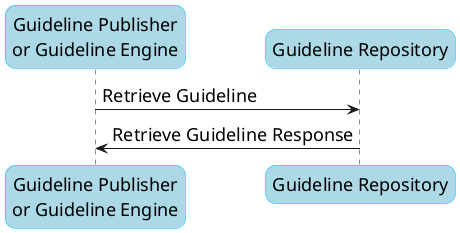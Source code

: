 @startuml
skinparam defaultFontSize        18
skinparam roundcorner            20
skinparam Note {
BackgroundColor LightBlue
BorderColor Blue
}
skinparam Participant {
FontName Arial
Style awesome
BorderColor DeepSkyBlue
BackgroundColor LightBlue
}
participant "Guideline Publisher\nor Guideline Engine" as a
Participant "Guideline Repository" as b
a -> b: Retrieve Guideline
b -> a: Retrieve Guideline Response

@enduml